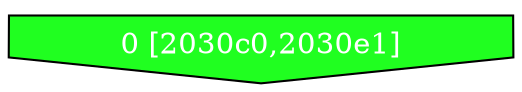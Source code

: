 diGraph libnss3{
	libnss3_0  [style=filled fillcolor="#20FF20" fontcolor="#ffffff" shape=invhouse label="0 [2030c0,2030e1]"]


}